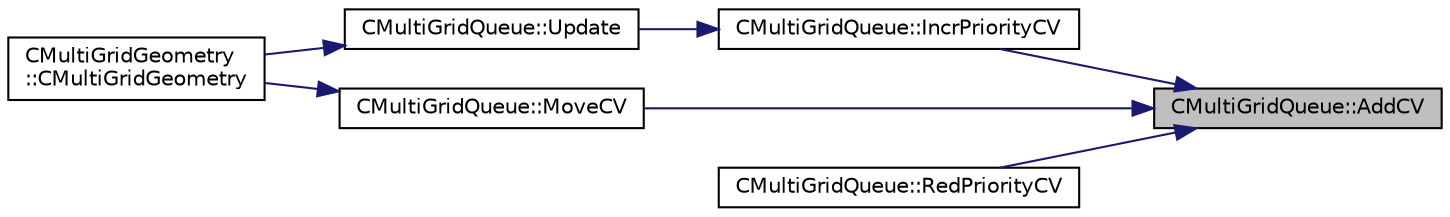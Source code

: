 digraph "CMultiGridQueue::AddCV"
{
 // LATEX_PDF_SIZE
  edge [fontname="Helvetica",fontsize="10",labelfontname="Helvetica",labelfontsize="10"];
  node [fontname="Helvetica",fontsize="10",shape=record];
  rankdir="RL";
  Node1 [label="CMultiGridQueue::AddCV",height=0.2,width=0.4,color="black", fillcolor="grey75", style="filled", fontcolor="black",tooltip="Add a new CV to the list."];
  Node1 -> Node2 [dir="back",color="midnightblue",fontsize="10",style="solid",fontname="Helvetica"];
  Node2 [label="CMultiGridQueue::IncrPriorityCV",height=0.2,width=0.4,color="black", fillcolor="white", style="filled",URL="$classCMultiGridQueue.html#a571619067c3ecbca38b788b59c2c89e2",tooltip="Increase the priority of the CV."];
  Node2 -> Node3 [dir="back",color="midnightblue",fontsize="10",style="solid",fontname="Helvetica"];
  Node3 [label="CMultiGridQueue::Update",height=0.2,width=0.4,color="black", fillcolor="white", style="filled",URL="$classCMultiGridQueue.html#adad3e812fcb1fecdff183c90606644a2",tooltip="Update the queue with the new control volume (remove the CV and increase the priority of the neighbor..."];
  Node3 -> Node4 [dir="back",color="midnightblue",fontsize="10",style="solid",fontname="Helvetica"];
  Node4 [label="CMultiGridGeometry\l::CMultiGridGeometry",height=0.2,width=0.4,color="black", fillcolor="white", style="filled",URL="$classCMultiGridGeometry.html#a59a712b6935d3057542cc1481e44c1c3",tooltip="Constructor of the class."];
  Node1 -> Node5 [dir="back",color="midnightblue",fontsize="10",style="solid",fontname="Helvetica"];
  Node5 [label="CMultiGridQueue::MoveCV",height=0.2,width=0.4,color="black", fillcolor="white", style="filled",URL="$classCMultiGridQueue.html#a846c9cc4b4369f9fa3e7d0392fb569a9",tooltip="Change a CV from a list to a different list."];
  Node5 -> Node4 [dir="back",color="midnightblue",fontsize="10",style="solid",fontname="Helvetica"];
  Node1 -> Node6 [dir="back",color="midnightblue",fontsize="10",style="solid",fontname="Helvetica"];
  Node6 [label="CMultiGridQueue::RedPriorityCV",height=0.2,width=0.4,color="black", fillcolor="white", style="filled",URL="$classCMultiGridQueue.html#afad56d9423a9ca4381881af722cef024",tooltip="Increase the priority of the CV."];
}

